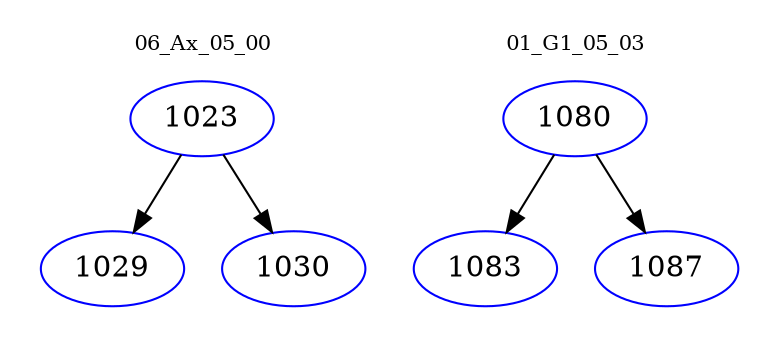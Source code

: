 digraph{
subgraph cluster_0 {
color = white
label = "06_Ax_05_00";
fontsize=10;
T0_1023 [label="1023", color="blue"]
T0_1023 -> T0_1029 [color="black"]
T0_1029 [label="1029", color="blue"]
T0_1023 -> T0_1030 [color="black"]
T0_1030 [label="1030", color="blue"]
}
subgraph cluster_1 {
color = white
label = "01_G1_05_03";
fontsize=10;
T1_1080 [label="1080", color="blue"]
T1_1080 -> T1_1083 [color="black"]
T1_1083 [label="1083", color="blue"]
T1_1080 -> T1_1087 [color="black"]
T1_1087 [label="1087", color="blue"]
}
}

